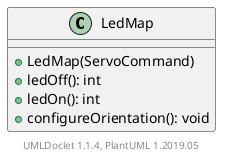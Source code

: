 @startuml

    class LedMap [[LedMap.html]] {
        +LedMap(ServoCommand)
        +ledOff(): int
        +ledOn(): int
        +configureOrientation(): void
    }


    center footer UMLDoclet 1.1.4, PlantUML 1.2019.05
@enduml
